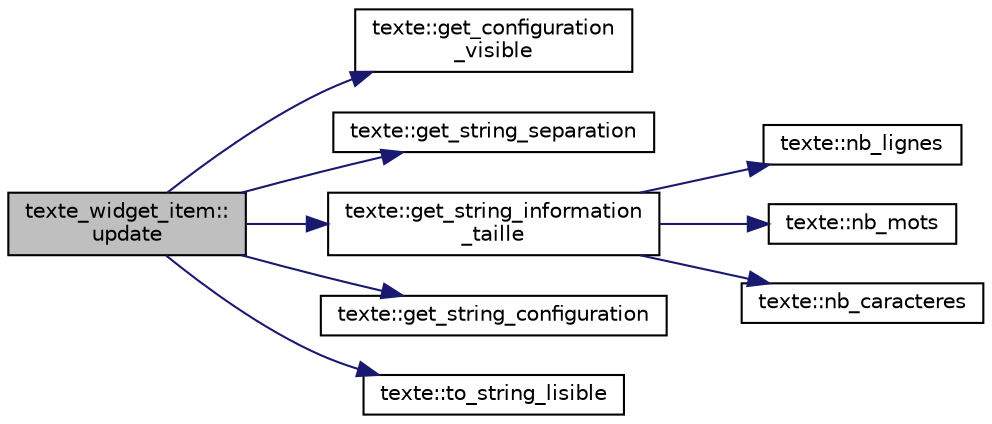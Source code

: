 digraph "texte_widget_item::update"
{
  edge [fontname="Helvetica",fontsize="10",labelfontname="Helvetica",labelfontsize="10"];
  node [fontname="Helvetica",fontsize="10",shape=record];
  rankdir="LR";
  Node13 [label="texte_widget_item::\lupdate",height=0.2,width=0.4,color="black", fillcolor="grey75", style="filled", fontcolor="black"];
  Node13 -> Node14 [color="midnightblue",fontsize="10",style="solid",fontname="Helvetica"];
  Node14 [label="texte::get_configuration\l_visible",height=0.2,width=0.4,color="black", fillcolor="white", style="filled",URL="$classtexte.html#aeb51b7f7841725e561d7150037b37e67"];
  Node13 -> Node15 [color="midnightblue",fontsize="10",style="solid",fontname="Helvetica"];
  Node15 [label="texte::get_string_separation",height=0.2,width=0.4,color="black", fillcolor="white", style="filled",URL="$classtexte.html#a3a3defd19103c120f383b4c7490a1868"];
  Node13 -> Node16 [color="midnightblue",fontsize="10",style="solid",fontname="Helvetica"];
  Node16 [label="texte::get_string_information\l_taille",height=0.2,width=0.4,color="black", fillcolor="white", style="filled",URL="$classtexte.html#ae971342a9740882455cbf571eb5b3f39"];
  Node16 -> Node17 [color="midnightblue",fontsize="10",style="solid",fontname="Helvetica"];
  Node17 [label="texte::nb_lignes",height=0.2,width=0.4,color="black", fillcolor="white", style="filled",URL="$classtexte.html#ac094147ada894bfde38c68b631724750"];
  Node16 -> Node18 [color="midnightblue",fontsize="10",style="solid",fontname="Helvetica"];
  Node18 [label="texte::nb_mots",height=0.2,width=0.4,color="black", fillcolor="white", style="filled",URL="$classtexte.html#a954c4a3a28faa5a13bd5002a112eef86"];
  Node16 -> Node19 [color="midnightblue",fontsize="10",style="solid",fontname="Helvetica"];
  Node19 [label="texte::nb_caracteres",height=0.2,width=0.4,color="black", fillcolor="white", style="filled",URL="$classtexte.html#ae8511739fb7e8c52a4c300676d6b30e0"];
  Node13 -> Node20 [color="midnightblue",fontsize="10",style="solid",fontname="Helvetica"];
  Node20 [label="texte::get_string_configuration",height=0.2,width=0.4,color="black", fillcolor="white", style="filled",URL="$classtexte.html#a5d8b028b3bb76a59689aeca2f5a9d660"];
  Node13 -> Node21 [color="midnightblue",fontsize="10",style="solid",fontname="Helvetica"];
  Node21 [label="texte::to_string_lisible",height=0.2,width=0.4,color="black", fillcolor="white", style="filled",URL="$classtexte.html#a9c669914e39b9bd4075a6840ac923087"];
}
